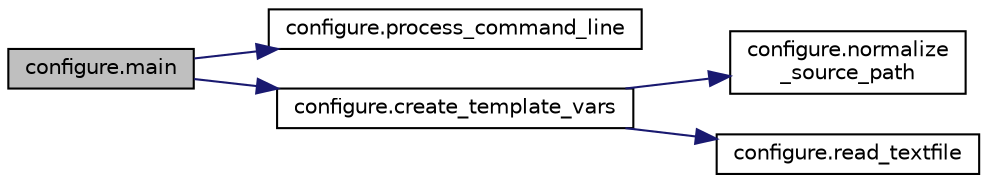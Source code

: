 digraph "configure.main"
{
  edge [fontname="Helvetica",fontsize="10",labelfontname="Helvetica",labelfontsize="10"];
  node [fontname="Helvetica",fontsize="10",shape=record];
  rankdir="LR";
  Node21 [label="configure.main",height=0.2,width=0.4,color="black", fillcolor="grey75", style="filled", fontcolor="black"];
  Node21 -> Node22 [color="midnightblue",fontsize="10",style="solid",fontname="Helvetica"];
  Node22 [label="configure.process_command_line",height=0.2,width=0.4,color="black", fillcolor="white", style="filled",URL="$namespaceconfigure.html#a625fe15115495a28f82cad8a1f183d06"];
  Node21 -> Node23 [color="midnightblue",fontsize="10",style="solid",fontname="Helvetica"];
  Node23 [label="configure.create_template_vars",height=0.2,width=0.4,color="black", fillcolor="white", style="filled",URL="$namespaceconfigure.html#a5cddf00194b4c5daec9d4fd96c4d1fc7"];
  Node23 -> Node24 [color="midnightblue",fontsize="10",style="solid",fontname="Helvetica"];
  Node24 [label="configure.normalize\l_source_path",height=0.2,width=0.4,color="black", fillcolor="white", style="filled",URL="$namespaceconfigure.html#a60af6ffd74cbefc9b8125d9e0d94f003"];
  Node23 -> Node25 [color="midnightblue",fontsize="10",style="solid",fontname="Helvetica"];
  Node25 [label="configure.read_textfile",height=0.2,width=0.4,color="black", fillcolor="white", style="filled",URL="$namespaceconfigure.html#a759d51888d7834a21084790c8e819889"];
}
